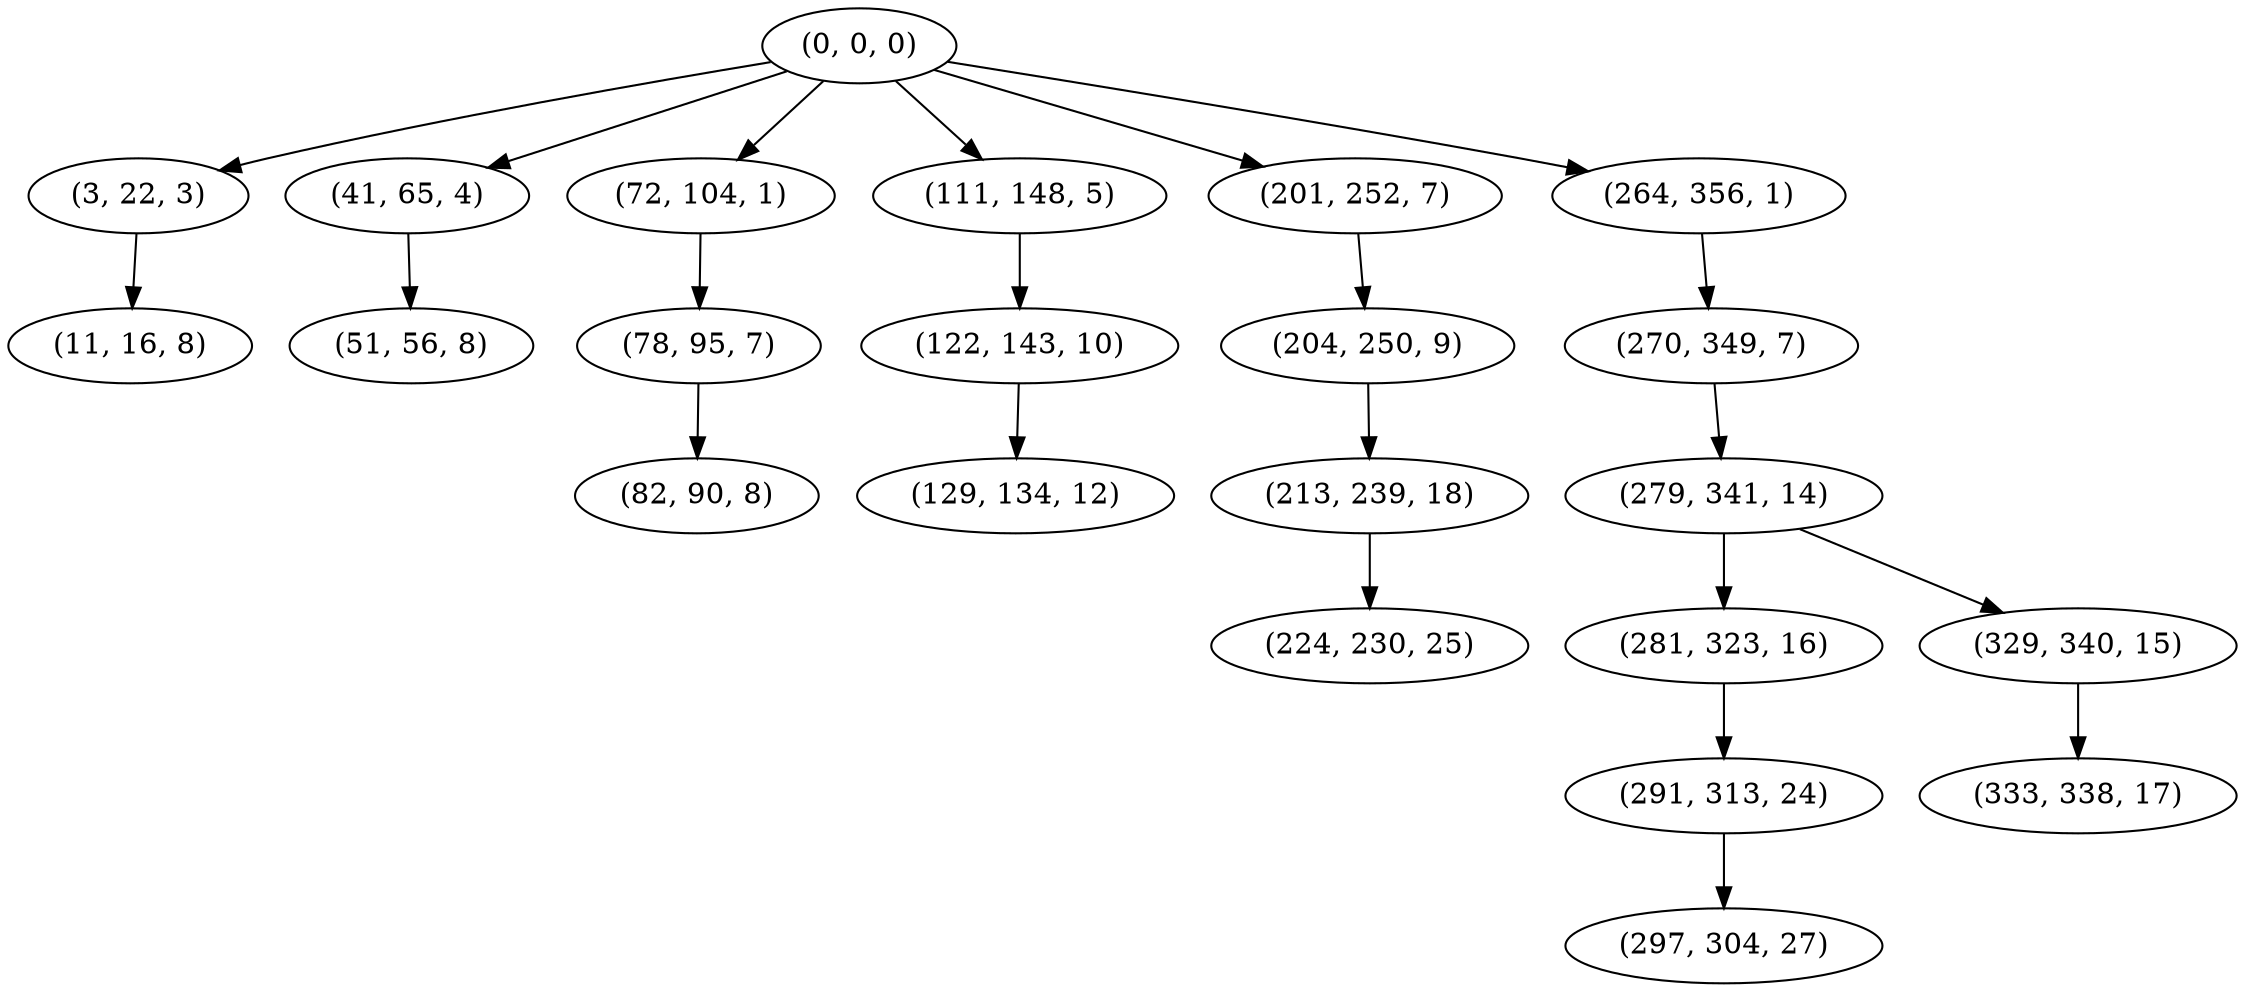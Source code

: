 digraph tree {
    "(0, 0, 0)";
    "(3, 22, 3)";
    "(11, 16, 8)";
    "(41, 65, 4)";
    "(51, 56, 8)";
    "(72, 104, 1)";
    "(78, 95, 7)";
    "(82, 90, 8)";
    "(111, 148, 5)";
    "(122, 143, 10)";
    "(129, 134, 12)";
    "(201, 252, 7)";
    "(204, 250, 9)";
    "(213, 239, 18)";
    "(224, 230, 25)";
    "(264, 356, 1)";
    "(270, 349, 7)";
    "(279, 341, 14)";
    "(281, 323, 16)";
    "(291, 313, 24)";
    "(297, 304, 27)";
    "(329, 340, 15)";
    "(333, 338, 17)";
    "(0, 0, 0)" -> "(3, 22, 3)";
    "(0, 0, 0)" -> "(41, 65, 4)";
    "(0, 0, 0)" -> "(72, 104, 1)";
    "(0, 0, 0)" -> "(111, 148, 5)";
    "(0, 0, 0)" -> "(201, 252, 7)";
    "(0, 0, 0)" -> "(264, 356, 1)";
    "(3, 22, 3)" -> "(11, 16, 8)";
    "(41, 65, 4)" -> "(51, 56, 8)";
    "(72, 104, 1)" -> "(78, 95, 7)";
    "(78, 95, 7)" -> "(82, 90, 8)";
    "(111, 148, 5)" -> "(122, 143, 10)";
    "(122, 143, 10)" -> "(129, 134, 12)";
    "(201, 252, 7)" -> "(204, 250, 9)";
    "(204, 250, 9)" -> "(213, 239, 18)";
    "(213, 239, 18)" -> "(224, 230, 25)";
    "(264, 356, 1)" -> "(270, 349, 7)";
    "(270, 349, 7)" -> "(279, 341, 14)";
    "(279, 341, 14)" -> "(281, 323, 16)";
    "(279, 341, 14)" -> "(329, 340, 15)";
    "(281, 323, 16)" -> "(291, 313, 24)";
    "(291, 313, 24)" -> "(297, 304, 27)";
    "(329, 340, 15)" -> "(333, 338, 17)";
}
